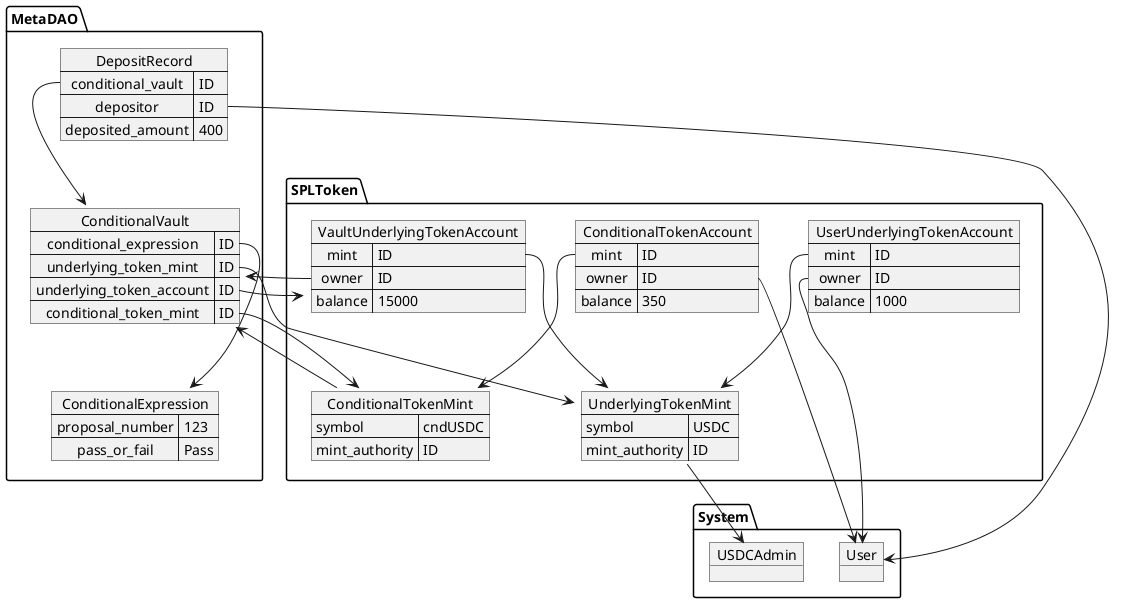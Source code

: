 @startuml
package MetaDAO {
    map ConditionalExpression {
        proposal_number => 123
        pass_or_fail => Pass
    } 

    map ConditionalVault {
        conditional_expression => ID
        underlying_token_mint => ID
        underlying_token_account => ID
        conditional_token_mint => ID
    }

    map DepositRecord {
        conditional_vault => ID
        depositor => ID
        deposited_amount => 400
    }
}

package SPLToken {
    json UnderlyingTokenMint {
        "symbol": "USDC",
        "mint_authority": "ID"
    }

    json ConditionalTokenMint {
        "symbol": "cndUSDC",
        "mint_authority": "ID"
    }

    map ConditionalTokenAccount {
        mint => ID
        owner => ID
        balance => 350
    }

    map UserUnderlyingTokenAccount {
        mint => ID
        owner => ID
        balance => 1000
    }

    map VaultUnderlyingTokenAccount {
        mint => ID
        owner => ID
        balance => 15000
    }
}

package System {
    object User
    object USDCAdmin
}

ConditionalVault::conditional_expression --> ConditionalExpression
ConditionalVault::underlying_token_mint --> UnderlyingTokenMint
ConditionalVault::conditional_token_mint --> ConditionalTokenMint
ConditionalVault::underlying_token_account --> VaultUnderlyingTokenAccount

DepositRecord::conditional_vault --> ConditionalVault
DepositRecord::depositor --> User

VaultUnderlyingTokenAccount::mint --> UnderlyingTokenMint
VaultUnderlyingTokenAccount::owner --> ConditionalVault

UserUnderlyingTokenAccount::mint --> UnderlyingTokenMint
UserUnderlyingTokenAccount::owner --> User

ConditionalTokenAccount::mint --> ConditionalTokenMint
ConditionalTokenAccount::owner --> User

UnderlyingTokenMint::mint_authority --> USDCAdmin

ConditionalTokenMint::mint_authority --> ConditionalVault
@enduml